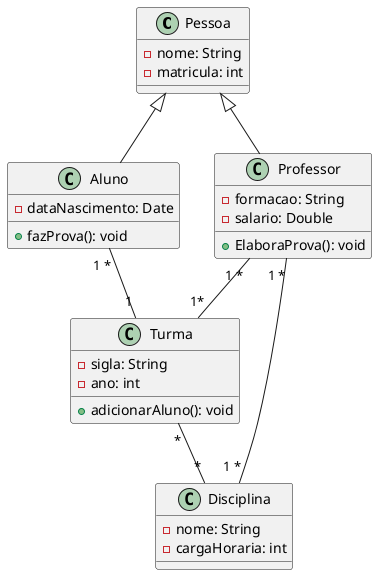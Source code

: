 @startuml Escola
class Pessoa {
    -nome: String
    -matricula: int
}

class Aluno {
    -dataNascimento: Date
    +fazProva(): void
}

class Professor {
    -formacao: String
    -salario: Double
    +ElaboraProva(): void
}

class Disciplina {
    -nome: String
    -cargaHoraria: int
}

class Turma {
    -sigla: String
    -ano: int
    +adicionarAluno(): void
}

Pessoa <|-- Aluno
Pessoa <|-- Professor
Professor "1 *"--"1*" Turma
Aluno "1 *"--"1" Turma
Professor "1 *"--"1 *" Disciplina
Turma "*"--"*" Disciplina


@enduml
